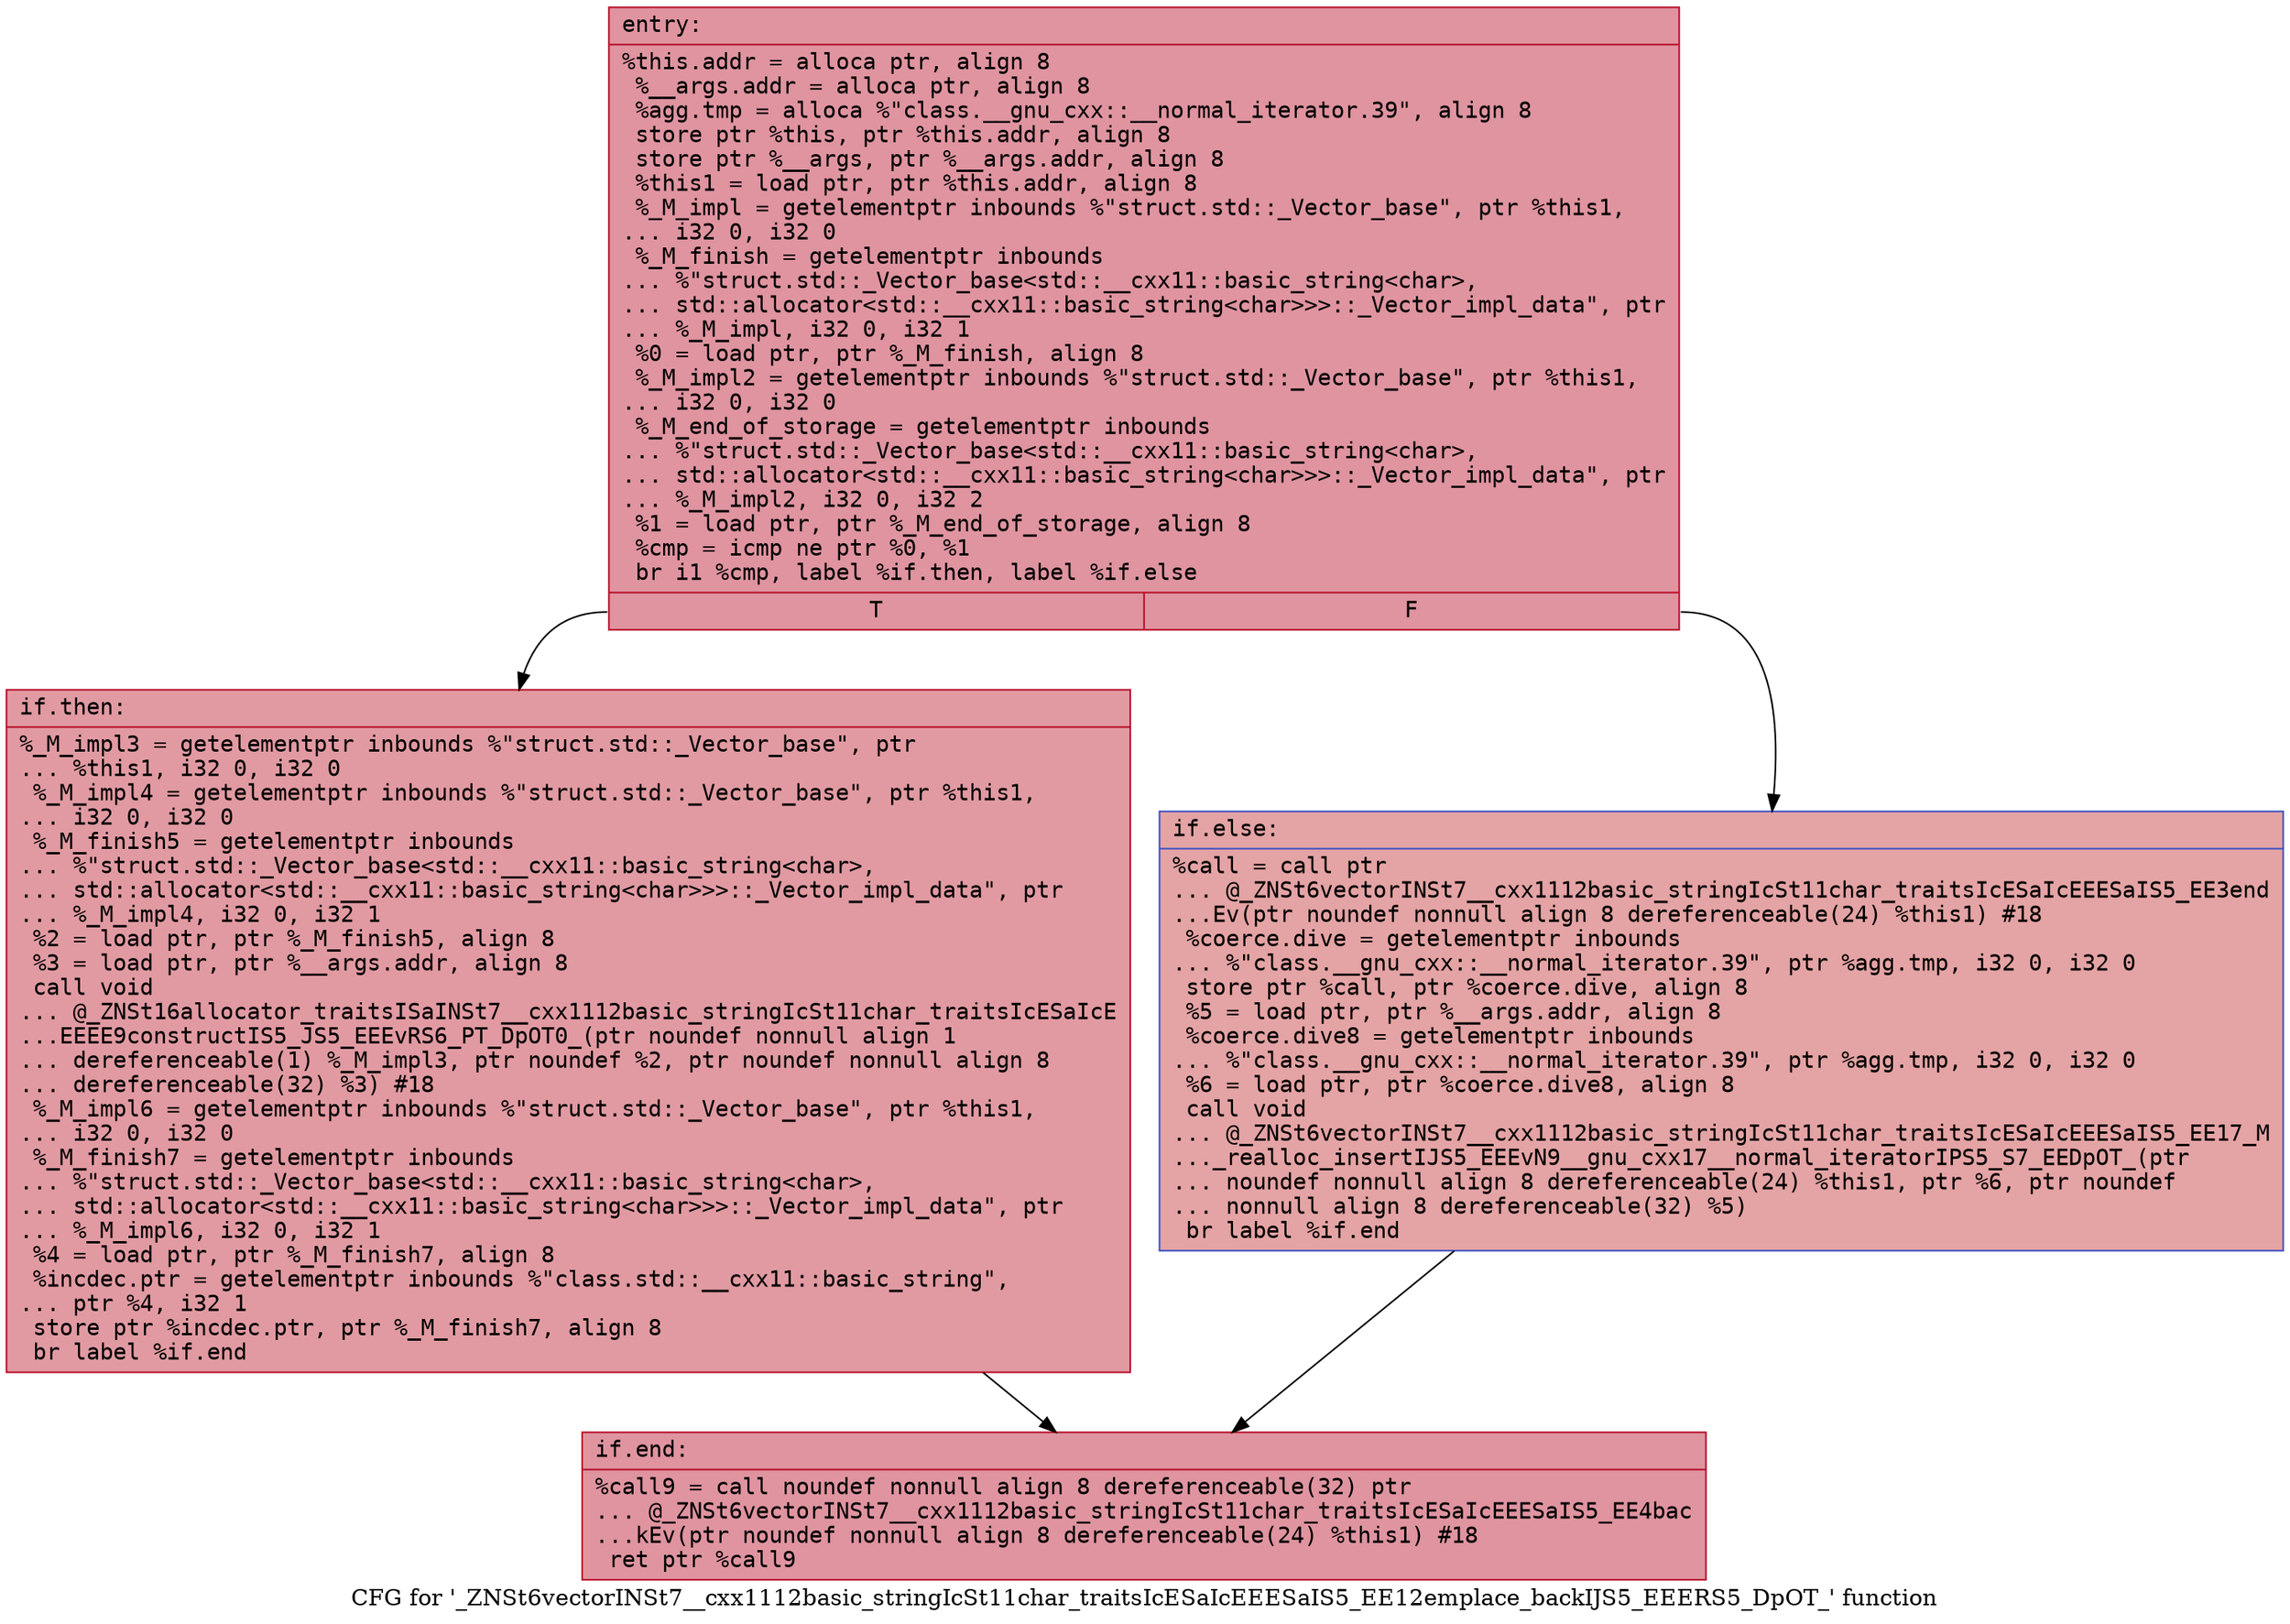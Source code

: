 digraph "CFG for '_ZNSt6vectorINSt7__cxx1112basic_stringIcSt11char_traitsIcESaIcEEESaIS5_EE12emplace_backIJS5_EEERS5_DpOT_' function" {
	label="CFG for '_ZNSt6vectorINSt7__cxx1112basic_stringIcSt11char_traitsIcESaIcEEESaIS5_EE12emplace_backIJS5_EEERS5_DpOT_' function";

	Node0x5584168857f0 [shape=record,color="#b70d28ff", style=filled, fillcolor="#b70d2870" fontname="Courier",label="{entry:\l|  %this.addr = alloca ptr, align 8\l  %__args.addr = alloca ptr, align 8\l  %agg.tmp = alloca %\"class.__gnu_cxx::__normal_iterator.39\", align 8\l  store ptr %this, ptr %this.addr, align 8\l  store ptr %__args, ptr %__args.addr, align 8\l  %this1 = load ptr, ptr %this.addr, align 8\l  %_M_impl = getelementptr inbounds %\"struct.std::_Vector_base\", ptr %this1,\l... i32 0, i32 0\l  %_M_finish = getelementptr inbounds\l... %\"struct.std::_Vector_base\<std::__cxx11::basic_string\<char\>,\l... std::allocator\<std::__cxx11::basic_string\<char\>\>\>::_Vector_impl_data\", ptr\l... %_M_impl, i32 0, i32 1\l  %0 = load ptr, ptr %_M_finish, align 8\l  %_M_impl2 = getelementptr inbounds %\"struct.std::_Vector_base\", ptr %this1,\l... i32 0, i32 0\l  %_M_end_of_storage = getelementptr inbounds\l... %\"struct.std::_Vector_base\<std::__cxx11::basic_string\<char\>,\l... std::allocator\<std::__cxx11::basic_string\<char\>\>\>::_Vector_impl_data\", ptr\l... %_M_impl2, i32 0, i32 2\l  %1 = load ptr, ptr %_M_end_of_storage, align 8\l  %cmp = icmp ne ptr %0, %1\l  br i1 %cmp, label %if.then, label %if.else\l|{<s0>T|<s1>F}}"];
	Node0x5584168857f0:s0 -> Node0x558416885fe0[tooltip="entry -> if.then\nProbability 62.50%" ];
	Node0x5584168857f0:s1 -> Node0x5584168856d0[tooltip="entry -> if.else\nProbability 37.50%" ];
	Node0x558416885fe0 [shape=record,color="#b70d28ff", style=filled, fillcolor="#bb1b2c70" fontname="Courier",label="{if.then:\l|  %_M_impl3 = getelementptr inbounds %\"struct.std::_Vector_base\", ptr\l... %this1, i32 0, i32 0\l  %_M_impl4 = getelementptr inbounds %\"struct.std::_Vector_base\", ptr %this1,\l... i32 0, i32 0\l  %_M_finish5 = getelementptr inbounds\l... %\"struct.std::_Vector_base\<std::__cxx11::basic_string\<char\>,\l... std::allocator\<std::__cxx11::basic_string\<char\>\>\>::_Vector_impl_data\", ptr\l... %_M_impl4, i32 0, i32 1\l  %2 = load ptr, ptr %_M_finish5, align 8\l  %3 = load ptr, ptr %__args.addr, align 8\l  call void\l... @_ZNSt16allocator_traitsISaINSt7__cxx1112basic_stringIcSt11char_traitsIcESaIcE\l...EEEE9constructIS5_JS5_EEEvRS6_PT_DpOT0_(ptr noundef nonnull align 1\l... dereferenceable(1) %_M_impl3, ptr noundef %2, ptr noundef nonnull align 8\l... dereferenceable(32) %3) #18\l  %_M_impl6 = getelementptr inbounds %\"struct.std::_Vector_base\", ptr %this1,\l... i32 0, i32 0\l  %_M_finish7 = getelementptr inbounds\l... %\"struct.std::_Vector_base\<std::__cxx11::basic_string\<char\>,\l... std::allocator\<std::__cxx11::basic_string\<char\>\>\>::_Vector_impl_data\", ptr\l... %_M_impl6, i32 0, i32 1\l  %4 = load ptr, ptr %_M_finish7, align 8\l  %incdec.ptr = getelementptr inbounds %\"class.std::__cxx11::basic_string\",\l... ptr %4, i32 1\l  store ptr %incdec.ptr, ptr %_M_finish7, align 8\l  br label %if.end\l}"];
	Node0x558416885fe0 -> Node0x558416886ad0[tooltip="if.then -> if.end\nProbability 100.00%" ];
	Node0x5584168856d0 [shape=record,color="#3d50c3ff", style=filled, fillcolor="#c32e3170" fontname="Courier",label="{if.else:\l|  %call = call ptr\l... @_ZNSt6vectorINSt7__cxx1112basic_stringIcSt11char_traitsIcESaIcEEESaIS5_EE3end\l...Ev(ptr noundef nonnull align 8 dereferenceable(24) %this1) #18\l  %coerce.dive = getelementptr inbounds\l... %\"class.__gnu_cxx::__normal_iterator.39\", ptr %agg.tmp, i32 0, i32 0\l  store ptr %call, ptr %coerce.dive, align 8\l  %5 = load ptr, ptr %__args.addr, align 8\l  %coerce.dive8 = getelementptr inbounds\l... %\"class.__gnu_cxx::__normal_iterator.39\", ptr %agg.tmp, i32 0, i32 0\l  %6 = load ptr, ptr %coerce.dive8, align 8\l  call void\l... @_ZNSt6vectorINSt7__cxx1112basic_stringIcSt11char_traitsIcESaIcEEESaIS5_EE17_M\l..._realloc_insertIJS5_EEEvN9__gnu_cxx17__normal_iteratorIPS5_S7_EEDpOT_(ptr\l... noundef nonnull align 8 dereferenceable(24) %this1, ptr %6, ptr noundef\l... nonnull align 8 dereferenceable(32) %5)\l  br label %if.end\l}"];
	Node0x5584168856d0 -> Node0x558416886ad0[tooltip="if.else -> if.end\nProbability 100.00%" ];
	Node0x558416886ad0 [shape=record,color="#b70d28ff", style=filled, fillcolor="#b70d2870" fontname="Courier",label="{if.end:\l|  %call9 = call noundef nonnull align 8 dereferenceable(32) ptr\l... @_ZNSt6vectorINSt7__cxx1112basic_stringIcSt11char_traitsIcESaIcEEESaIS5_EE4bac\l...kEv(ptr noundef nonnull align 8 dereferenceable(24) %this1) #18\l  ret ptr %call9\l}"];
}
